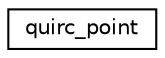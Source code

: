 digraph "Graphical Class Hierarchy"
{
  edge [fontname="Helvetica",fontsize="10",labelfontname="Helvetica",labelfontsize="10"];
  node [fontname="Helvetica",fontsize="10",shape=record];
  rankdir="LR";
  Node1 [label="quirc_point",height=0.2,width=0.4,color="black", fillcolor="white", style="filled",URL="$structquirc__point.html"];
}
